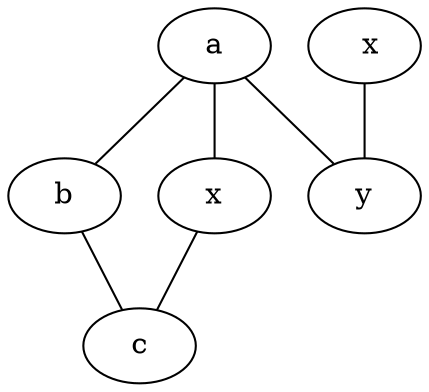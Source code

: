 graph test2 {
       a -- b -- c;
       a -- {x y};
       x -- c [w=10.1];
        x -- y [w=4.0,len᠎=3];
}

